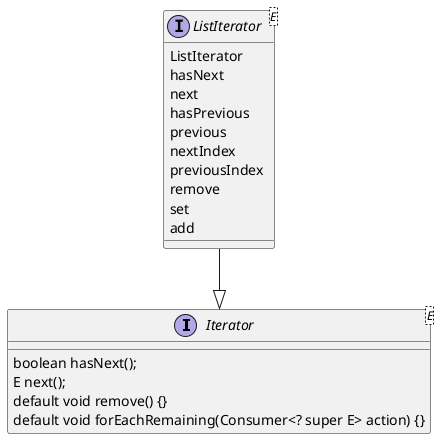 @startuml
interface Iterator<E> {
 boolean hasNext();
 E next();
 default void remove() {}
 default void forEachRemaining(Consumer<? super E> action) {}
}

interface ListIterator<E>{
ListIterator
hasNext
next
hasPrevious
previous
nextIndex
previousIndex
remove
set
add
}

ListIterator --|> Iterator


@enduml